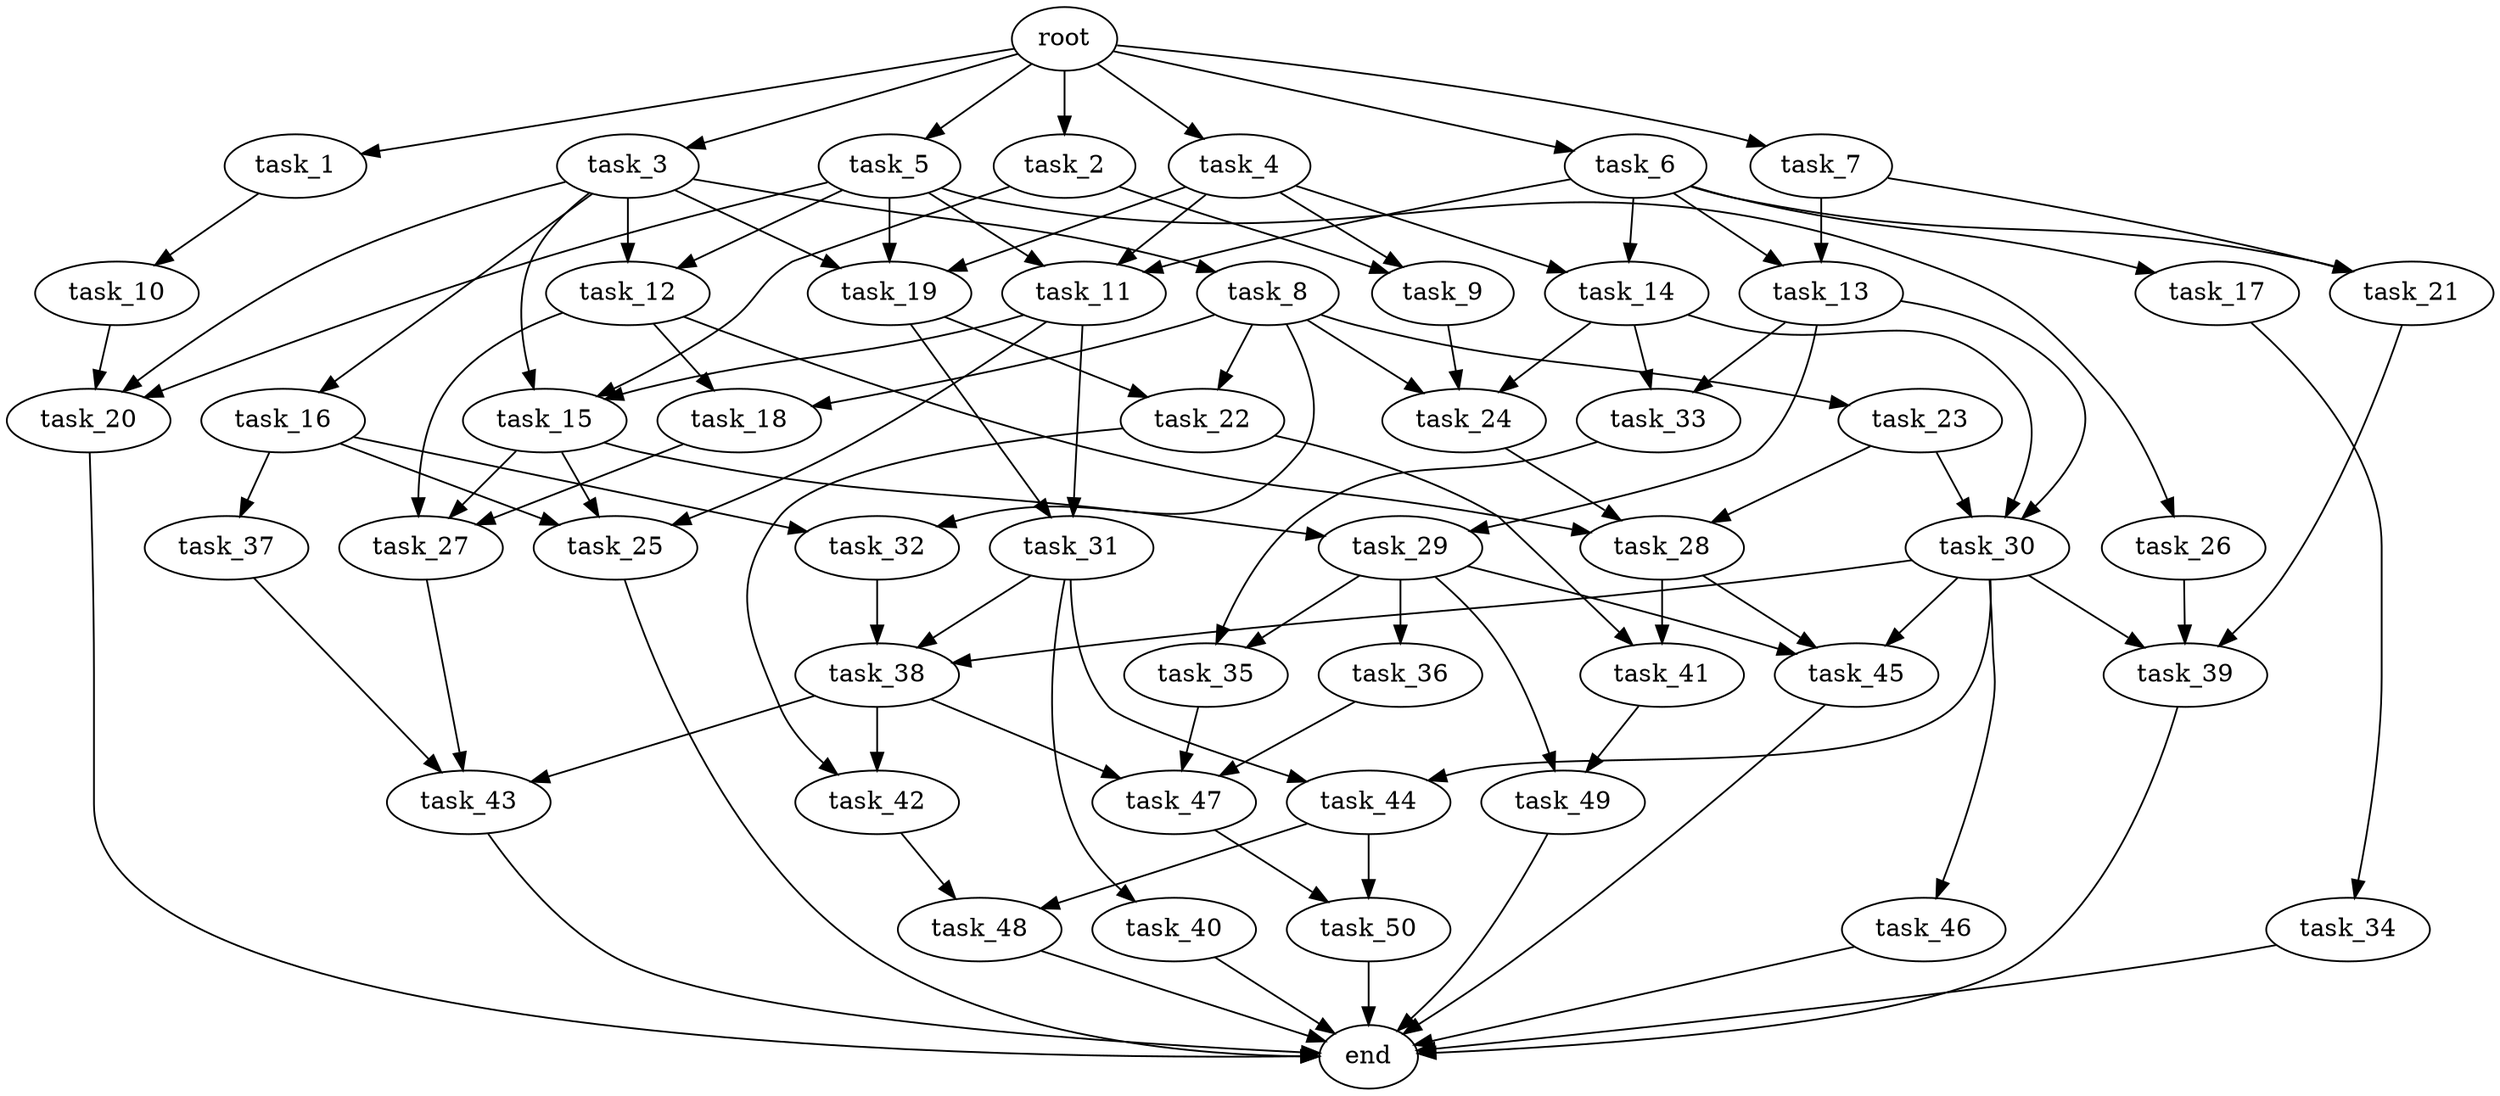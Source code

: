 digraph G {
  root [size="0.000000e+00"];
  task_1 [size="4.659945e+10"];
  task_2 [size="5.264340e+10"];
  task_3 [size="5.571430e+10"];
  task_4 [size="1.866476e+10"];
  task_5 [size="2.533975e+09"];
  task_6 [size="4.615786e+09"];
  task_7 [size="2.496030e+10"];
  task_8 [size="3.364758e+10"];
  task_9 [size="2.304782e+10"];
  task_10 [size="7.362431e+10"];
  task_11 [size="1.867692e+10"];
  task_12 [size="9.621871e+10"];
  task_13 [size="1.589219e+10"];
  task_14 [size="9.870127e+10"];
  task_15 [size="4.414366e+10"];
  task_16 [size="4.728678e+10"];
  task_17 [size="3.797529e+10"];
  task_18 [size="3.789257e+10"];
  task_19 [size="4.435636e+09"];
  task_20 [size="1.285912e+10"];
  task_21 [size="5.460274e+10"];
  task_22 [size="4.951944e+10"];
  task_23 [size="3.210208e+10"];
  task_24 [size="6.963271e+10"];
  task_25 [size="5.006039e+10"];
  task_26 [size="7.912253e+09"];
  task_27 [size="6.651600e+10"];
  task_28 [size="5.570999e+09"];
  task_29 [size="4.726908e+10"];
  task_30 [size="2.076864e+10"];
  task_31 [size="6.840460e+10"];
  task_32 [size="8.215687e+10"];
  task_33 [size="7.168110e+10"];
  task_34 [size="3.900870e+10"];
  task_35 [size="3.599717e+10"];
  task_36 [size="1.896632e+10"];
  task_37 [size="3.714806e+10"];
  task_38 [size="7.500904e+10"];
  task_39 [size="1.363505e+10"];
  task_40 [size="1.284818e+10"];
  task_41 [size="6.567013e+10"];
  task_42 [size="3.456317e+09"];
  task_43 [size="8.414129e+10"];
  task_44 [size="7.119012e+10"];
  task_45 [size="9.405737e+10"];
  task_46 [size="2.569989e+10"];
  task_47 [size="9.546997e+10"];
  task_48 [size="2.199457e+10"];
  task_49 [size="6.356068e+10"];
  task_50 [size="1.218690e+10"];
  end [size="0.000000e+00"];

  root -> task_1 [size="1.000000e-12"];
  root -> task_2 [size="1.000000e-12"];
  root -> task_3 [size="1.000000e-12"];
  root -> task_4 [size="1.000000e-12"];
  root -> task_5 [size="1.000000e-12"];
  root -> task_6 [size="1.000000e-12"];
  root -> task_7 [size="1.000000e-12"];
  task_1 -> task_10 [size="7.362431e+08"];
  task_2 -> task_9 [size="1.152391e+08"];
  task_2 -> task_15 [size="1.471455e+08"];
  task_3 -> task_8 [size="3.364758e+08"];
  task_3 -> task_12 [size="4.810936e+08"];
  task_3 -> task_15 [size="1.471455e+08"];
  task_3 -> task_16 [size="4.728678e+08"];
  task_3 -> task_19 [size="1.478545e+07"];
  task_3 -> task_20 [size="4.286375e+07"];
  task_4 -> task_9 [size="1.152391e+08"];
  task_4 -> task_11 [size="6.225641e+07"];
  task_4 -> task_14 [size="4.935064e+08"];
  task_4 -> task_19 [size="1.478545e+07"];
  task_5 -> task_11 [size="6.225641e+07"];
  task_5 -> task_12 [size="4.810936e+08"];
  task_5 -> task_19 [size="1.478545e+07"];
  task_5 -> task_20 [size="4.286375e+07"];
  task_5 -> task_26 [size="7.912253e+07"];
  task_6 -> task_11 [size="6.225641e+07"];
  task_6 -> task_13 [size="7.946097e+07"];
  task_6 -> task_14 [size="4.935064e+08"];
  task_6 -> task_17 [size="3.797529e+08"];
  task_6 -> task_21 [size="2.730137e+08"];
  task_7 -> task_13 [size="7.946097e+07"];
  task_7 -> task_21 [size="2.730137e+08"];
  task_8 -> task_18 [size="1.894629e+08"];
  task_8 -> task_22 [size="2.475972e+08"];
  task_8 -> task_23 [size="3.210208e+08"];
  task_8 -> task_24 [size="2.321090e+08"];
  task_8 -> task_32 [size="4.107844e+08"];
  task_9 -> task_24 [size="2.321090e+08"];
  task_10 -> task_20 [size="4.286375e+07"];
  task_11 -> task_15 [size="1.471455e+08"];
  task_11 -> task_25 [size="1.668680e+08"];
  task_11 -> task_31 [size="3.420230e+08"];
  task_12 -> task_18 [size="1.894629e+08"];
  task_12 -> task_27 [size="2.217200e+08"];
  task_12 -> task_28 [size="1.857000e+07"];
  task_13 -> task_29 [size="2.363454e+08"];
  task_13 -> task_30 [size="6.922881e+07"];
  task_13 -> task_33 [size="3.584055e+08"];
  task_14 -> task_24 [size="2.321090e+08"];
  task_14 -> task_30 [size="6.922881e+07"];
  task_14 -> task_33 [size="3.584055e+08"];
  task_15 -> task_25 [size="1.668680e+08"];
  task_15 -> task_27 [size="2.217200e+08"];
  task_15 -> task_29 [size="2.363454e+08"];
  task_16 -> task_25 [size="1.668680e+08"];
  task_16 -> task_32 [size="4.107844e+08"];
  task_16 -> task_37 [size="3.714806e+08"];
  task_17 -> task_34 [size="3.900870e+08"];
  task_18 -> task_27 [size="2.217200e+08"];
  task_19 -> task_22 [size="2.475972e+08"];
  task_19 -> task_31 [size="3.420230e+08"];
  task_20 -> end [size="1.000000e-12"];
  task_21 -> task_39 [size="4.545017e+07"];
  task_22 -> task_41 [size="3.283507e+08"];
  task_22 -> task_42 [size="1.728158e+07"];
  task_23 -> task_28 [size="1.857000e+07"];
  task_23 -> task_30 [size="6.922881e+07"];
  task_24 -> task_28 [size="1.857000e+07"];
  task_25 -> end [size="1.000000e-12"];
  task_26 -> task_39 [size="4.545017e+07"];
  task_27 -> task_43 [size="2.804710e+08"];
  task_28 -> task_41 [size="3.283507e+08"];
  task_28 -> task_45 [size="3.135246e+08"];
  task_29 -> task_35 [size="1.799859e+08"];
  task_29 -> task_36 [size="1.896632e+08"];
  task_29 -> task_45 [size="3.135246e+08"];
  task_29 -> task_49 [size="3.178034e+08"];
  task_30 -> task_38 [size="2.500301e+08"];
  task_30 -> task_39 [size="4.545017e+07"];
  task_30 -> task_44 [size="3.559506e+08"];
  task_30 -> task_45 [size="3.135246e+08"];
  task_30 -> task_46 [size="2.569989e+08"];
  task_31 -> task_38 [size="2.500301e+08"];
  task_31 -> task_40 [size="1.284818e+08"];
  task_31 -> task_44 [size="3.559506e+08"];
  task_32 -> task_38 [size="2.500301e+08"];
  task_33 -> task_35 [size="1.799859e+08"];
  task_34 -> end [size="1.000000e-12"];
  task_35 -> task_47 [size="3.182332e+08"];
  task_36 -> task_47 [size="3.182332e+08"];
  task_37 -> task_43 [size="2.804710e+08"];
  task_38 -> task_42 [size="1.728158e+07"];
  task_38 -> task_43 [size="2.804710e+08"];
  task_38 -> task_47 [size="3.182332e+08"];
  task_39 -> end [size="1.000000e-12"];
  task_40 -> end [size="1.000000e-12"];
  task_41 -> task_49 [size="3.178034e+08"];
  task_42 -> task_48 [size="1.099729e+08"];
  task_43 -> end [size="1.000000e-12"];
  task_44 -> task_48 [size="1.099729e+08"];
  task_44 -> task_50 [size="6.093451e+07"];
  task_45 -> end [size="1.000000e-12"];
  task_46 -> end [size="1.000000e-12"];
  task_47 -> task_50 [size="6.093451e+07"];
  task_48 -> end [size="1.000000e-12"];
  task_49 -> end [size="1.000000e-12"];
  task_50 -> end [size="1.000000e-12"];
}
